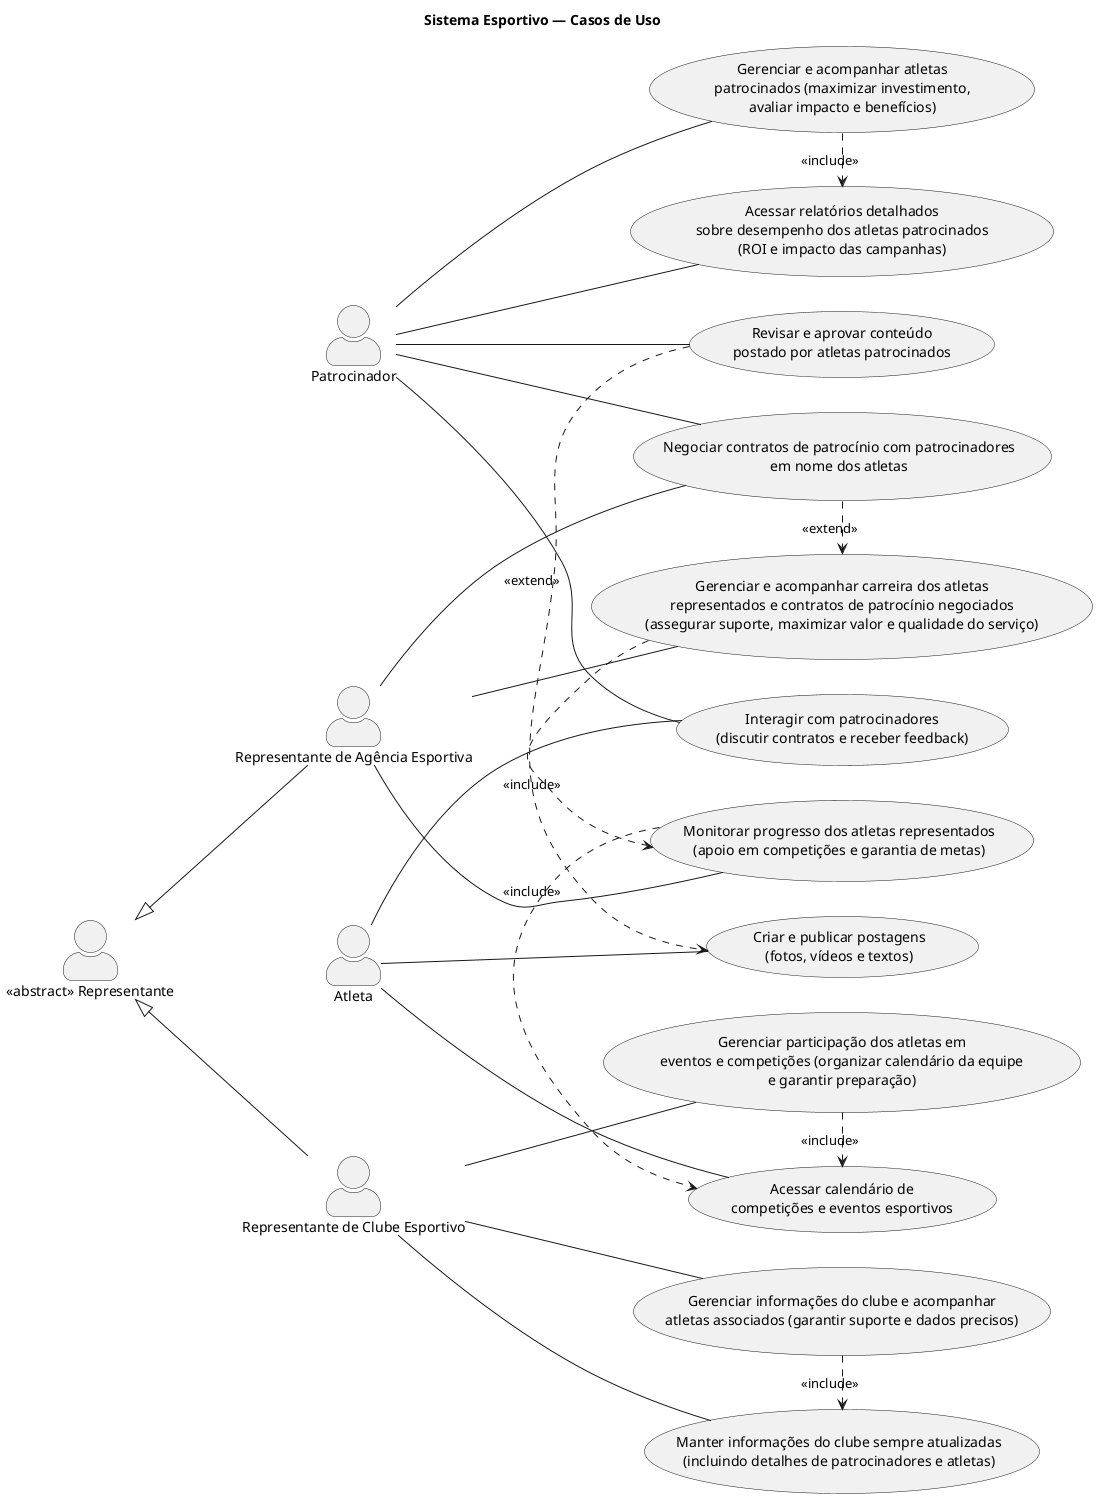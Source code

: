 @startuml casos de uso - atletas
title Sistema Esportivo — Casos de Uso

left to right direction
skinparam actorStyle awesome

' =======================
' Atores
' =======================
actor "Atleta" as Atleta
actor "Patrocinador" as Patrocinador

actor "<<abstract>> Representante" as Representante
actor "Representante de Agência Esportiva" as RepAgencia
actor "Representante de Clube Esportivo" as RepClube

Representante <|-- RepAgencia
Representante <|-- RepClube

' =======================
' Casos de uso — Atleta
' =======================
usecase "Criar e publicar postagens\n(fotos, vídeos e textos)" as UC_Postagens
usecase "Interagir com patrocinadores\n(discutir contratos e receber feedback)" as UC_InteragirPatroc
usecase "Acessar calendário de\ncompetições e eventos esportivos" as UC_Calendario

Atleta -- UC_Postagens
Atleta -- UC_InteragirPatroc
Atleta -- UC_Calendario

Patrocinador -- UC_InteragirPatroc

' =======================
' Casos de uso — Patrocinador
' =======================
usecase "Gerenciar e acompanhar atletas\npatrocinados (maximizar investimento,\navaliar impacto e benefícios)" as UC_GerenciarAcompanhar
usecase "Revisar e aprovar conteúdo\npostado por atletas patrocinados" as UC_AprovarConteudo
usecase "Acessar relatórios detalhados\nsobre desempenho dos atletas patrocinados\n(ROI e impacto das campanhas)" as UC_Relatorios

Patrocinador -- UC_GerenciarAcompanhar
Patrocinador -- UC_AprovarConteudo
Patrocinador -- UC_Relatorios

' =======================
' Casos de uso — Representante de Agência
' =======================
usecase "Gerenciar e acompanhar carreira dos atletas\nrepresentados e contratos de patrocínio negociados\n(assegurar suporte, maximizar valor e qualidade do serviço)" as UC_GerenciarCarreiraContratos
usecase "Monitorar progresso dos atletas representados\n(apoio em competições e garantia de metas)" as UC_MonitorarProgresso
usecase "Negociar contratos de patrocínio com patrocinadores\nem nome dos atletas" as UC_NegociarContratos

RepAgencia -- UC_GerenciarCarreiraContratos
RepAgencia -- UC_MonitorarProgresso
RepAgencia -- UC_NegociarContratos
Patrocinador -- UC_NegociarContratos

' =======================
' Casos de uso — Representante de Clube
' =======================
usecase "Gerenciar informações do clube e acompanhar\natletas associados (garantir suporte e dados precisos)" as UC_Clube_GerenciarInfoEAcompanhar
usecase "Gerenciar participação dos atletas em\neventos e competições (organizar calendário da equipe\ne garantir preparação)" as UC_Clube_GerenciarParticipacao
usecase "Manter informações do clube sempre atualizadas\n(incluindo detalhes de patrocinadores e atletas)" as UC_Clube_ManterInfos

RepClube -- UC_Clube_GerenciarInfoEAcompanhar
RepClube -- UC_Clube_GerenciarParticipacao
RepClube -- UC_Clube_ManterInfos

' =======================
' Relações include / extend (sist. real)
' =======================

' 1) Patrocinador aprova conteúdo como etapa opcional da publicação do atleta
UC_AprovarConteudo .> UC_Postagens : <<extend>>

' 2) Patrocinador, ao gerir/acompanhar, reutiliza relatórios detalhados
UC_GerenciarAcompanhar .> UC_Relatorios : <<include>>

' 3) Agência: gestão de carreira/contratos engloba monitoramento contínuo
UC_GerenciarCarreiraContratos .> UC_MonitorarProgresso : <<include>>

' 4) Agência: negociação ocorre como extensão da gestão quando há (re)negociação
UC_NegociarContratos .> UC_GerenciarCarreiraContratos : <<extend>>

' 5) Clube: gestão de info/acompanhamento inclui manutenção de dados do clube
UC_Clube_GerenciarInfoEAcompanhar .> UC_Clube_ManterInfos : <<include>>

' 6) Clube: gestão de participação depende do acesso ao calendário
UC_Clube_GerenciarParticipacao .> UC_Calendario : <<include>>

' 7) Agência: monitorar progresso também depende do calendário de eventos
UC_MonitorarProgresso .> UC_Calendario : <<include>>

@enduml
